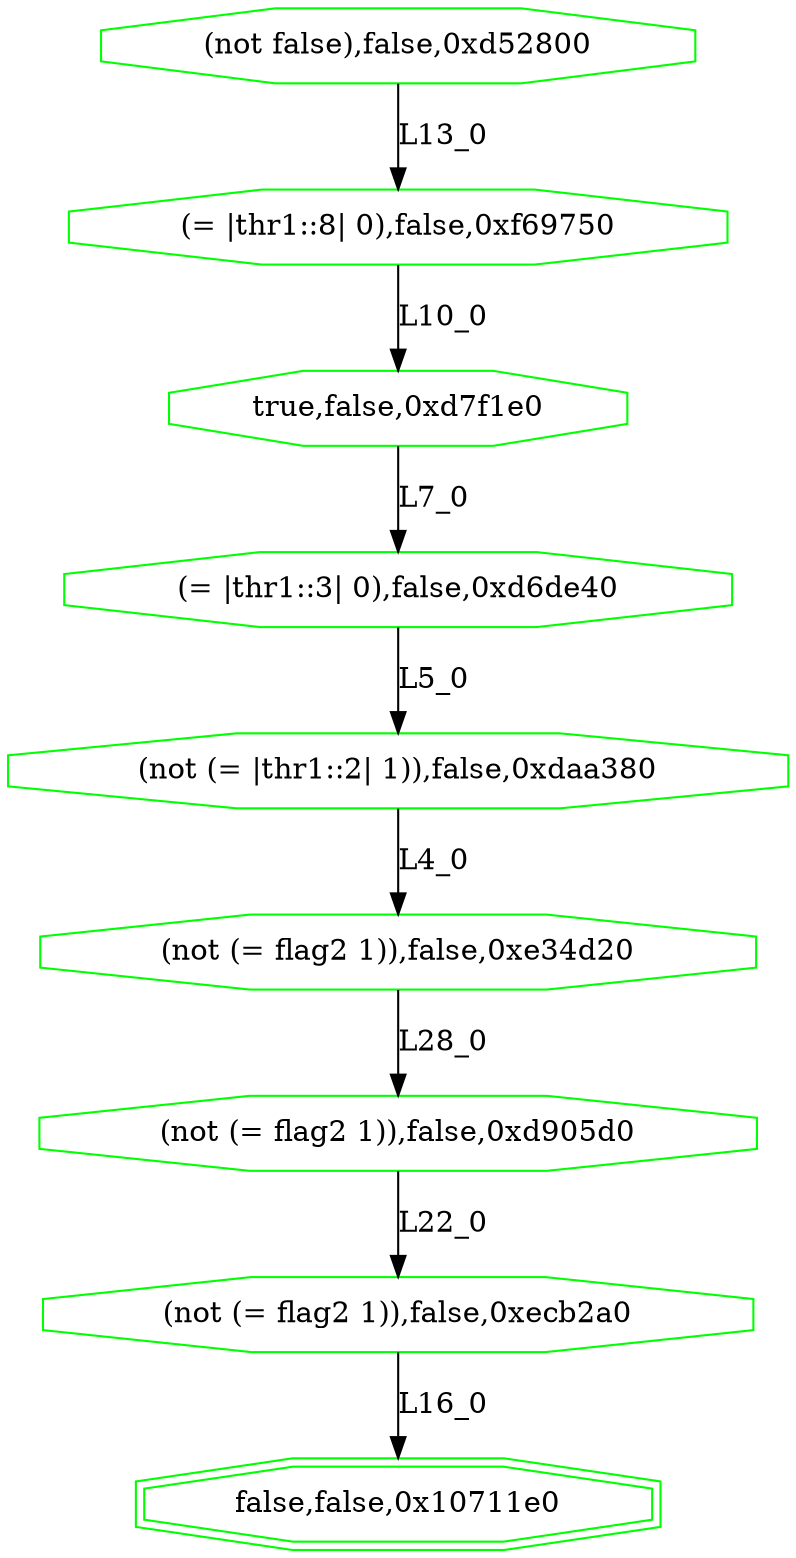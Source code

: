 digraph G {
0[label="(not false),false,0xd52800", color=green,shape=octagon];
1[label="(= |thr1::8| 0),false,0xf69750", color=green,shape=octagon];
2[label="true,false,0xd7f1e0", color=green,shape=octagon];
3[label="(= |thr1::3| 0),false,0xd6de40", color=green,shape=octagon];
4[label="(not (= |thr1::2| 1)),false,0xdaa380", color=green,shape=octagon];
5[label="(not (= flag2 1)),false,0xe34d20", color=green,shape=octagon];
6[label="(not (= flag2 1)),false,0xd905d0", color=green,shape=octagon];
7[label="(not (= flag2 1)),false,0xecb2a0", color=green,shape=octagon];
8[label="false,false,0x10711e0", color=green,shape=doubleoctagon];
0->1 [label="L13_0"];
1->2 [label="L10_0"];
2->3 [label="L7_0"];
3->4 [label="L5_0"];
4->5 [label="L4_0"];
5->6 [label="L28_0"];
6->7 [label="L22_0"];
7->8 [label="L16_0"];
}

